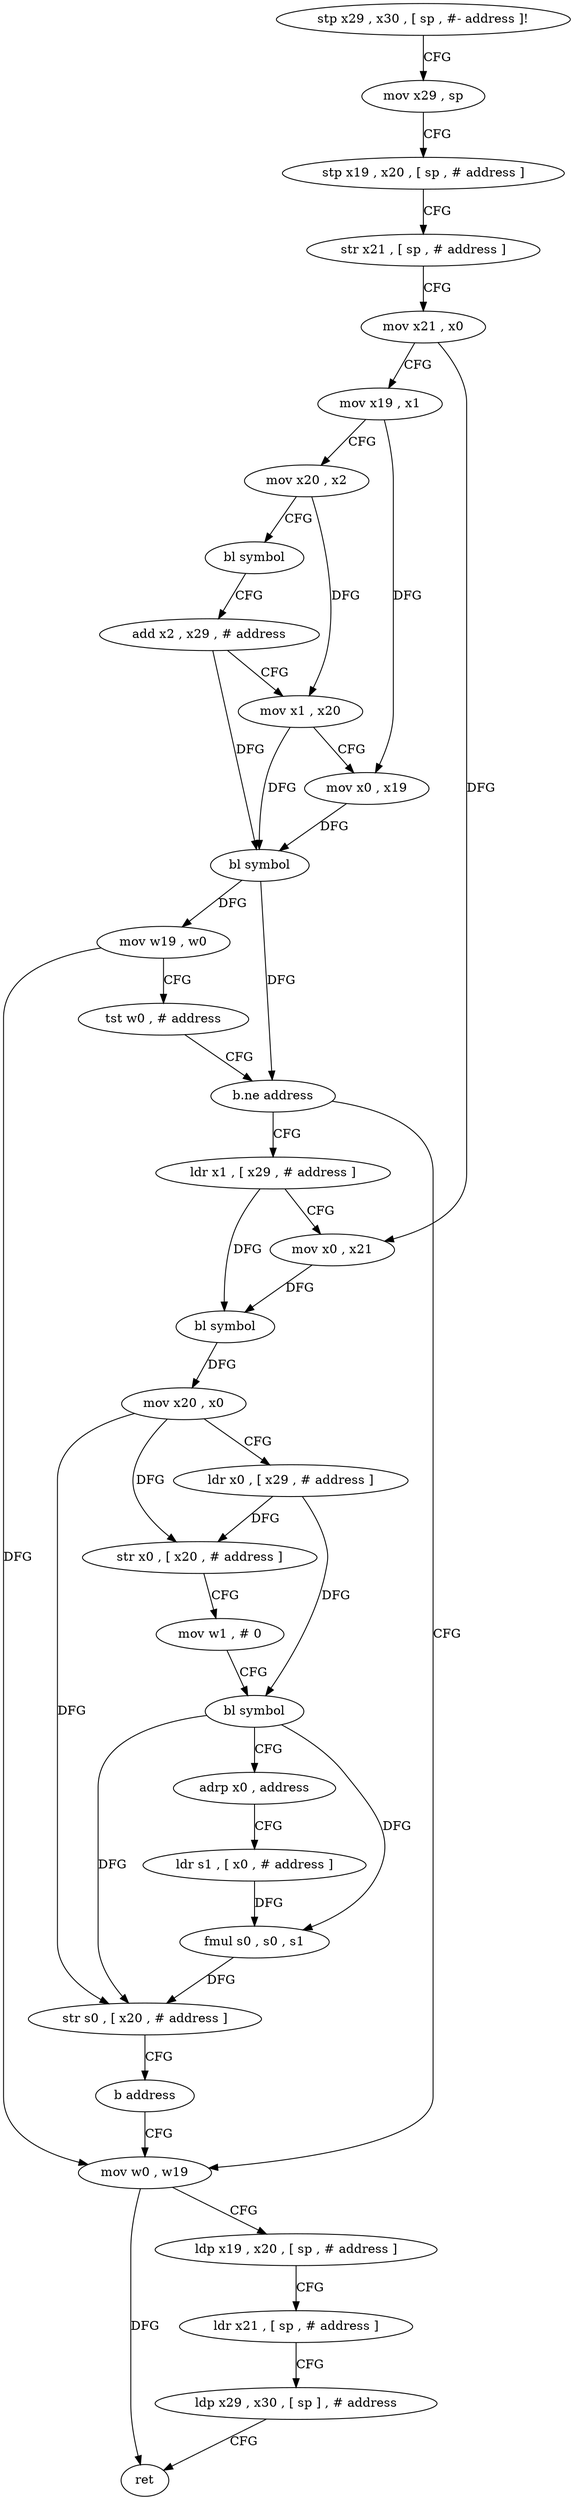 digraph "func" {
"4247600" [label = "stp x29 , x30 , [ sp , #- address ]!" ]
"4247604" [label = "mov x29 , sp" ]
"4247608" [label = "stp x19 , x20 , [ sp , # address ]" ]
"4247612" [label = "str x21 , [ sp , # address ]" ]
"4247616" [label = "mov x21 , x0" ]
"4247620" [label = "mov x19 , x1" ]
"4247624" [label = "mov x20 , x2" ]
"4247628" [label = "bl symbol" ]
"4247632" [label = "add x2 , x29 , # address" ]
"4247636" [label = "mov x1 , x20" ]
"4247640" [label = "mov x0 , x19" ]
"4247644" [label = "bl symbol" ]
"4247648" [label = "mov w19 , w0" ]
"4247652" [label = "tst w0 , # address" ]
"4247656" [label = "b.ne address" ]
"4247680" [label = "ldr x1 , [ x29 , # address ]" ]
"4247660" [label = "mov w0 , w19" ]
"4247684" [label = "mov x0 , x21" ]
"4247688" [label = "bl symbol" ]
"4247692" [label = "mov x20 , x0" ]
"4247696" [label = "ldr x0 , [ x29 , # address ]" ]
"4247700" [label = "str x0 , [ x20 , # address ]" ]
"4247704" [label = "mov w1 , # 0" ]
"4247708" [label = "bl symbol" ]
"4247712" [label = "adrp x0 , address" ]
"4247716" [label = "ldr s1 , [ x0 , # address ]" ]
"4247720" [label = "fmul s0 , s0 , s1" ]
"4247724" [label = "str s0 , [ x20 , # address ]" ]
"4247728" [label = "b address" ]
"4247664" [label = "ldp x19 , x20 , [ sp , # address ]" ]
"4247668" [label = "ldr x21 , [ sp , # address ]" ]
"4247672" [label = "ldp x29 , x30 , [ sp ] , # address" ]
"4247676" [label = "ret" ]
"4247600" -> "4247604" [ label = "CFG" ]
"4247604" -> "4247608" [ label = "CFG" ]
"4247608" -> "4247612" [ label = "CFG" ]
"4247612" -> "4247616" [ label = "CFG" ]
"4247616" -> "4247620" [ label = "CFG" ]
"4247616" -> "4247684" [ label = "DFG" ]
"4247620" -> "4247624" [ label = "CFG" ]
"4247620" -> "4247640" [ label = "DFG" ]
"4247624" -> "4247628" [ label = "CFG" ]
"4247624" -> "4247636" [ label = "DFG" ]
"4247628" -> "4247632" [ label = "CFG" ]
"4247632" -> "4247636" [ label = "CFG" ]
"4247632" -> "4247644" [ label = "DFG" ]
"4247636" -> "4247640" [ label = "CFG" ]
"4247636" -> "4247644" [ label = "DFG" ]
"4247640" -> "4247644" [ label = "DFG" ]
"4247644" -> "4247648" [ label = "DFG" ]
"4247644" -> "4247656" [ label = "DFG" ]
"4247648" -> "4247652" [ label = "CFG" ]
"4247648" -> "4247660" [ label = "DFG" ]
"4247652" -> "4247656" [ label = "CFG" ]
"4247656" -> "4247680" [ label = "CFG" ]
"4247656" -> "4247660" [ label = "CFG" ]
"4247680" -> "4247684" [ label = "CFG" ]
"4247680" -> "4247688" [ label = "DFG" ]
"4247660" -> "4247664" [ label = "CFG" ]
"4247660" -> "4247676" [ label = "DFG" ]
"4247684" -> "4247688" [ label = "DFG" ]
"4247688" -> "4247692" [ label = "DFG" ]
"4247692" -> "4247696" [ label = "CFG" ]
"4247692" -> "4247700" [ label = "DFG" ]
"4247692" -> "4247724" [ label = "DFG" ]
"4247696" -> "4247700" [ label = "DFG" ]
"4247696" -> "4247708" [ label = "DFG" ]
"4247700" -> "4247704" [ label = "CFG" ]
"4247704" -> "4247708" [ label = "CFG" ]
"4247708" -> "4247712" [ label = "CFG" ]
"4247708" -> "4247720" [ label = "DFG" ]
"4247708" -> "4247724" [ label = "DFG" ]
"4247712" -> "4247716" [ label = "CFG" ]
"4247716" -> "4247720" [ label = "DFG" ]
"4247720" -> "4247724" [ label = "DFG" ]
"4247724" -> "4247728" [ label = "CFG" ]
"4247728" -> "4247660" [ label = "CFG" ]
"4247664" -> "4247668" [ label = "CFG" ]
"4247668" -> "4247672" [ label = "CFG" ]
"4247672" -> "4247676" [ label = "CFG" ]
}
